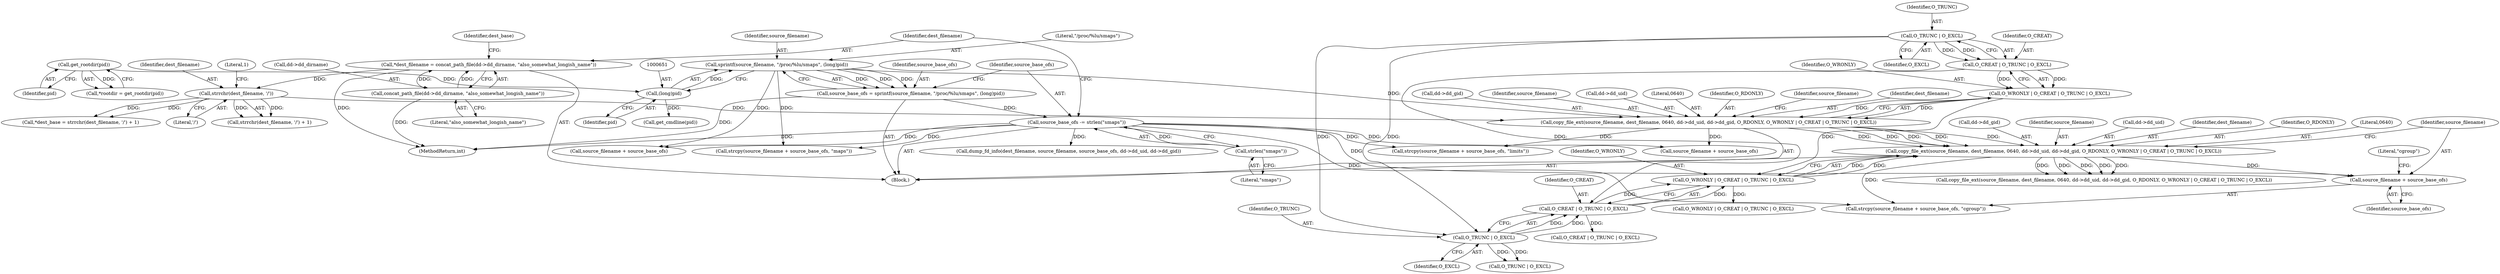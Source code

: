 digraph "0_abrt_80408e9e24a1c10f85fd969e1853e0f192157f92_0@pointer" {
"1000726" [label="(Call,source_filename + source_base_ofs)"];
"1000707" [label="(Call,copy_file_ext(source_filename, dest_filename, 0640, dd->dd_uid, dd->dd_gid, O_RDONLY, O_WRONLY | O_CREAT | O_TRUNC | O_EXCL))"];
"1000681" [label="(Call,copy_file_ext(source_filename, dest_filename, 0640, dd->dd_uid, dd->dd_gid, O_RDONLY, O_WRONLY | O_CREAT | O_TRUNC | O_EXCL))"];
"1000647" [label="(Call,sprintf(source_filename, \"/proc/%lu/smaps\", (long)pid))"];
"1000650" [label="(Call,(long)pid)"];
"1000628" [label="(Call,get_rootdir(pid))"];
"1000669" [label="(Call,strrchr(dest_filename, '/'))"];
"1000658" [label="(Call,*dest_filename = concat_path_file(dd->dd_dirname, \"also_somewhat_longish_name\"))"];
"1000660" [label="(Call,concat_path_file(dd->dd_dirname, \"also_somewhat_longish_name\"))"];
"1000692" [label="(Call,O_WRONLY | O_CREAT | O_TRUNC | O_EXCL)"];
"1000694" [label="(Call,O_CREAT | O_TRUNC | O_EXCL)"];
"1000696" [label="(Call,O_TRUNC | O_EXCL)"];
"1000718" [label="(Call,O_WRONLY | O_CREAT | O_TRUNC | O_EXCL)"];
"1000720" [label="(Call,O_CREAT | O_TRUNC | O_EXCL)"];
"1000722" [label="(Call,O_TRUNC | O_EXCL)"];
"1000653" [label="(Call,source_base_ofs -= strlen(\"smaps\"))"];
"1000655" [label="(Call,strlen(\"smaps\"))"];
"1000645" [label="(Call,source_base_ofs = sprintf(source_filename, \"/proc/%lu/smaps\", (long)pid))"];
"1000688" [label="(Call,dd->dd_gid)"];
"1000714" [label="(Call,dd->dd_gid)"];
"1000670" [label="(Identifier,dest_filename)"];
"1000682" [label="(Identifier,source_filename)"];
"1000685" [label="(Call,dd->dd_uid)"];
"1000693" [label="(Identifier,O_WRONLY)"];
"1000707" [label="(Call,copy_file_ext(source_filename, dest_filename, 0640, dd->dd_uid, dd->dd_gid, O_RDONLY, O_WRONLY | O_CREAT | O_TRUNC | O_EXCL))"];
"1000718" [label="(Call,O_WRONLY | O_CREAT | O_TRUNC | O_EXCL)"];
"1000694" [label="(Call,O_CREAT | O_TRUNC | O_EXCL)"];
"1000667" [label="(Identifier,dest_base)"];
"1000649" [label="(Literal,\"/proc/%lu/smaps\")"];
"1000733" [label="(Call,copy_file_ext(source_filename, dest_filename, 0640, dd->dd_uid, dd->dd_gid, O_RDONLY, O_WRONLY | O_CREAT | O_TRUNC | O_EXCL))"];
"1000673" [label="(Call,strcpy(source_filename + source_base_ofs, \"maps\"))"];
"1000720" [label="(Call,O_CREAT | O_TRUNC | O_EXCL)"];
"1000684" [label="(Literal,0640)"];
"1000647" [label="(Call,sprintf(source_filename, \"/proc/%lu/smaps\", (long)pid))"];
"1000700" [label="(Call,source_filename + source_base_ofs)"];
"1000674" [label="(Call,source_filename + source_base_ofs)"];
"1000664" [label="(Literal,\"also_somewhat_longish_name\")"];
"1000671" [label="(Literal,'/')"];
"1000648" [label="(Identifier,source_filename)"];
"1000719" [label="(Identifier,O_WRONLY)"];
"1000691" [label="(Identifier,O_RDONLY)"];
"1000661" [label="(Call,dd->dd_dirname)"];
"1000724" [label="(Identifier,O_EXCL)"];
"1000659" [label="(Identifier,dest_filename)"];
"1000708" [label="(Identifier,source_filename)"];
"1000650" [label="(Call,(long)pid)"];
"1000695" [label="(Identifier,O_CREAT)"];
"1000692" [label="(Call,O_WRONLY | O_CREAT | O_TRUNC | O_EXCL)"];
"1000668" [label="(Call,strrchr(dest_filename, '/') + 1)"];
"1000711" [label="(Call,dd->dd_uid)"];
"1001180" [label="(MethodReturn,int)"];
"1000696" [label="(Call,O_TRUNC | O_EXCL)"];
"1000626" [label="(Call,*rootdir = get_rootdir(pid))"];
"1000723" [label="(Identifier,O_TRUNC)"];
"1000672" [label="(Literal,1)"];
"1000654" [label="(Identifier,source_base_ofs)"];
"1000660" [label="(Call,concat_path_file(dd->dd_dirname, \"also_somewhat_longish_name\"))"];
"1000728" [label="(Identifier,source_base_ofs)"];
"1000698" [label="(Identifier,O_EXCL)"];
"1000669" [label="(Call,strrchr(dest_filename, '/'))"];
"1000727" [label="(Identifier,source_filename)"];
"1000709" [label="(Identifier,dest_filename)"];
"1000717" [label="(Identifier,O_RDONLY)"];
"1000624" [label="(Block,)"];
"1000658" [label="(Call,*dest_filename = concat_path_file(dd->dd_dirname, \"also_somewhat_longish_name\"))"];
"1000666" [label="(Call,*dest_base = strrchr(dest_filename, '/') + 1)"];
"1000754" [label="(Call,dump_fd_info(dest_filename, source_filename, source_base_ofs, dd->dd_uid, dd->dd_gid))"];
"1000726" [label="(Call,source_filename + source_base_ofs)"];
"1000746" [label="(Call,O_CREAT | O_TRUNC | O_EXCL)"];
"1000628" [label="(Call,get_rootdir(pid))"];
"1000701" [label="(Identifier,source_filename)"];
"1000722" [label="(Call,O_TRUNC | O_EXCL)"];
"1000645" [label="(Call,source_base_ofs = sprintf(source_filename, \"/proc/%lu/smaps\", (long)pid))"];
"1000629" [label="(Identifier,pid)"];
"1000710" [label="(Literal,0640)"];
"1000683" [label="(Identifier,dest_filename)"];
"1000824" [label="(Call,get_cmdline(pid))"];
"1000699" [label="(Call,strcpy(source_filename + source_base_ofs, \"limits\"))"];
"1000729" [label="(Literal,\"cgroup\")"];
"1000697" [label="(Identifier,O_TRUNC)"];
"1000652" [label="(Identifier,pid)"];
"1000653" [label="(Call,source_base_ofs -= strlen(\"smaps\"))"];
"1000721" [label="(Identifier,O_CREAT)"];
"1000748" [label="(Call,O_TRUNC | O_EXCL)"];
"1000655" [label="(Call,strlen(\"smaps\"))"];
"1000744" [label="(Call,O_WRONLY | O_CREAT | O_TRUNC | O_EXCL)"];
"1000646" [label="(Identifier,source_base_ofs)"];
"1000725" [label="(Call,strcpy(source_filename + source_base_ofs, \"cgroup\"))"];
"1000656" [label="(Literal,\"smaps\")"];
"1000681" [label="(Call,copy_file_ext(source_filename, dest_filename, 0640, dd->dd_uid, dd->dd_gid, O_RDONLY, O_WRONLY | O_CREAT | O_TRUNC | O_EXCL))"];
"1000726" -> "1000725"  [label="AST: "];
"1000726" -> "1000728"  [label="CFG: "];
"1000727" -> "1000726"  [label="AST: "];
"1000728" -> "1000726"  [label="AST: "];
"1000729" -> "1000726"  [label="CFG: "];
"1000707" -> "1000726"  [label="DDG: "];
"1000653" -> "1000726"  [label="DDG: "];
"1000707" -> "1000624"  [label="AST: "];
"1000707" -> "1000718"  [label="CFG: "];
"1000708" -> "1000707"  [label="AST: "];
"1000709" -> "1000707"  [label="AST: "];
"1000710" -> "1000707"  [label="AST: "];
"1000711" -> "1000707"  [label="AST: "];
"1000714" -> "1000707"  [label="AST: "];
"1000717" -> "1000707"  [label="AST: "];
"1000718" -> "1000707"  [label="AST: "];
"1000727" -> "1000707"  [label="CFG: "];
"1000681" -> "1000707"  [label="DDG: "];
"1000681" -> "1000707"  [label="DDG: "];
"1000681" -> "1000707"  [label="DDG: "];
"1000681" -> "1000707"  [label="DDG: "];
"1000681" -> "1000707"  [label="DDG: "];
"1000718" -> "1000707"  [label="DDG: "];
"1000718" -> "1000707"  [label="DDG: "];
"1000707" -> "1000725"  [label="DDG: "];
"1000707" -> "1000733"  [label="DDG: "];
"1000707" -> "1000733"  [label="DDG: "];
"1000707" -> "1000733"  [label="DDG: "];
"1000707" -> "1000733"  [label="DDG: "];
"1000707" -> "1000733"  [label="DDG: "];
"1000681" -> "1000624"  [label="AST: "];
"1000681" -> "1000692"  [label="CFG: "];
"1000682" -> "1000681"  [label="AST: "];
"1000683" -> "1000681"  [label="AST: "];
"1000684" -> "1000681"  [label="AST: "];
"1000685" -> "1000681"  [label="AST: "];
"1000688" -> "1000681"  [label="AST: "];
"1000691" -> "1000681"  [label="AST: "];
"1000692" -> "1000681"  [label="AST: "];
"1000701" -> "1000681"  [label="CFG: "];
"1000647" -> "1000681"  [label="DDG: "];
"1000669" -> "1000681"  [label="DDG: "];
"1000692" -> "1000681"  [label="DDG: "];
"1000692" -> "1000681"  [label="DDG: "];
"1000681" -> "1000699"  [label="DDG: "];
"1000681" -> "1000700"  [label="DDG: "];
"1000647" -> "1000645"  [label="AST: "];
"1000647" -> "1000650"  [label="CFG: "];
"1000648" -> "1000647"  [label="AST: "];
"1000649" -> "1000647"  [label="AST: "];
"1000650" -> "1000647"  [label="AST: "];
"1000645" -> "1000647"  [label="CFG: "];
"1000647" -> "1000645"  [label="DDG: "];
"1000647" -> "1000645"  [label="DDG: "];
"1000647" -> "1000645"  [label="DDG: "];
"1000650" -> "1000647"  [label="DDG: "];
"1000647" -> "1000673"  [label="DDG: "];
"1000647" -> "1000674"  [label="DDG: "];
"1000650" -> "1000652"  [label="CFG: "];
"1000651" -> "1000650"  [label="AST: "];
"1000652" -> "1000650"  [label="AST: "];
"1000628" -> "1000650"  [label="DDG: "];
"1000650" -> "1000824"  [label="DDG: "];
"1000628" -> "1000626"  [label="AST: "];
"1000628" -> "1000629"  [label="CFG: "];
"1000629" -> "1000628"  [label="AST: "];
"1000626" -> "1000628"  [label="CFG: "];
"1000628" -> "1000626"  [label="DDG: "];
"1000669" -> "1000668"  [label="AST: "];
"1000669" -> "1000671"  [label="CFG: "];
"1000670" -> "1000669"  [label="AST: "];
"1000671" -> "1000669"  [label="AST: "];
"1000672" -> "1000669"  [label="CFG: "];
"1000669" -> "1000666"  [label="DDG: "];
"1000669" -> "1000666"  [label="DDG: "];
"1000669" -> "1000668"  [label="DDG: "];
"1000669" -> "1000668"  [label="DDG: "];
"1000658" -> "1000669"  [label="DDG: "];
"1000658" -> "1000624"  [label="AST: "];
"1000658" -> "1000660"  [label="CFG: "];
"1000659" -> "1000658"  [label="AST: "];
"1000660" -> "1000658"  [label="AST: "];
"1000667" -> "1000658"  [label="CFG: "];
"1000658" -> "1001180"  [label="DDG: "];
"1000660" -> "1000658"  [label="DDG: "];
"1000660" -> "1000658"  [label="DDG: "];
"1000660" -> "1000664"  [label="CFG: "];
"1000661" -> "1000660"  [label="AST: "];
"1000664" -> "1000660"  [label="AST: "];
"1000660" -> "1001180"  [label="DDG: "];
"1000692" -> "1000694"  [label="CFG: "];
"1000693" -> "1000692"  [label="AST: "];
"1000694" -> "1000692"  [label="AST: "];
"1000694" -> "1000692"  [label="DDG: "];
"1000694" -> "1000692"  [label="DDG: "];
"1000692" -> "1000718"  [label="DDG: "];
"1000694" -> "1000696"  [label="CFG: "];
"1000695" -> "1000694"  [label="AST: "];
"1000696" -> "1000694"  [label="AST: "];
"1000696" -> "1000694"  [label="DDG: "];
"1000696" -> "1000694"  [label="DDG: "];
"1000694" -> "1000720"  [label="DDG: "];
"1000696" -> "1000698"  [label="CFG: "];
"1000697" -> "1000696"  [label="AST: "];
"1000698" -> "1000696"  [label="AST: "];
"1000696" -> "1000722"  [label="DDG: "];
"1000696" -> "1000722"  [label="DDG: "];
"1000718" -> "1000720"  [label="CFG: "];
"1000719" -> "1000718"  [label="AST: "];
"1000720" -> "1000718"  [label="AST: "];
"1000720" -> "1000718"  [label="DDG: "];
"1000720" -> "1000718"  [label="DDG: "];
"1000718" -> "1000744"  [label="DDG: "];
"1000720" -> "1000722"  [label="CFG: "];
"1000721" -> "1000720"  [label="AST: "];
"1000722" -> "1000720"  [label="AST: "];
"1000722" -> "1000720"  [label="DDG: "];
"1000722" -> "1000720"  [label="DDG: "];
"1000720" -> "1000746"  [label="DDG: "];
"1000722" -> "1000724"  [label="CFG: "];
"1000723" -> "1000722"  [label="AST: "];
"1000724" -> "1000722"  [label="AST: "];
"1000722" -> "1000748"  [label="DDG: "];
"1000722" -> "1000748"  [label="DDG: "];
"1000653" -> "1000624"  [label="AST: "];
"1000653" -> "1000655"  [label="CFG: "];
"1000654" -> "1000653"  [label="AST: "];
"1000655" -> "1000653"  [label="AST: "];
"1000659" -> "1000653"  [label="CFG: "];
"1000653" -> "1001180"  [label="DDG: "];
"1000655" -> "1000653"  [label="DDG: "];
"1000645" -> "1000653"  [label="DDG: "];
"1000653" -> "1000673"  [label="DDG: "];
"1000653" -> "1000674"  [label="DDG: "];
"1000653" -> "1000699"  [label="DDG: "];
"1000653" -> "1000700"  [label="DDG: "];
"1000653" -> "1000725"  [label="DDG: "];
"1000653" -> "1000754"  [label="DDG: "];
"1000655" -> "1000656"  [label="CFG: "];
"1000656" -> "1000655"  [label="AST: "];
"1000645" -> "1000624"  [label="AST: "];
"1000646" -> "1000645"  [label="AST: "];
"1000654" -> "1000645"  [label="CFG: "];
"1000645" -> "1001180"  [label="DDG: "];
}
